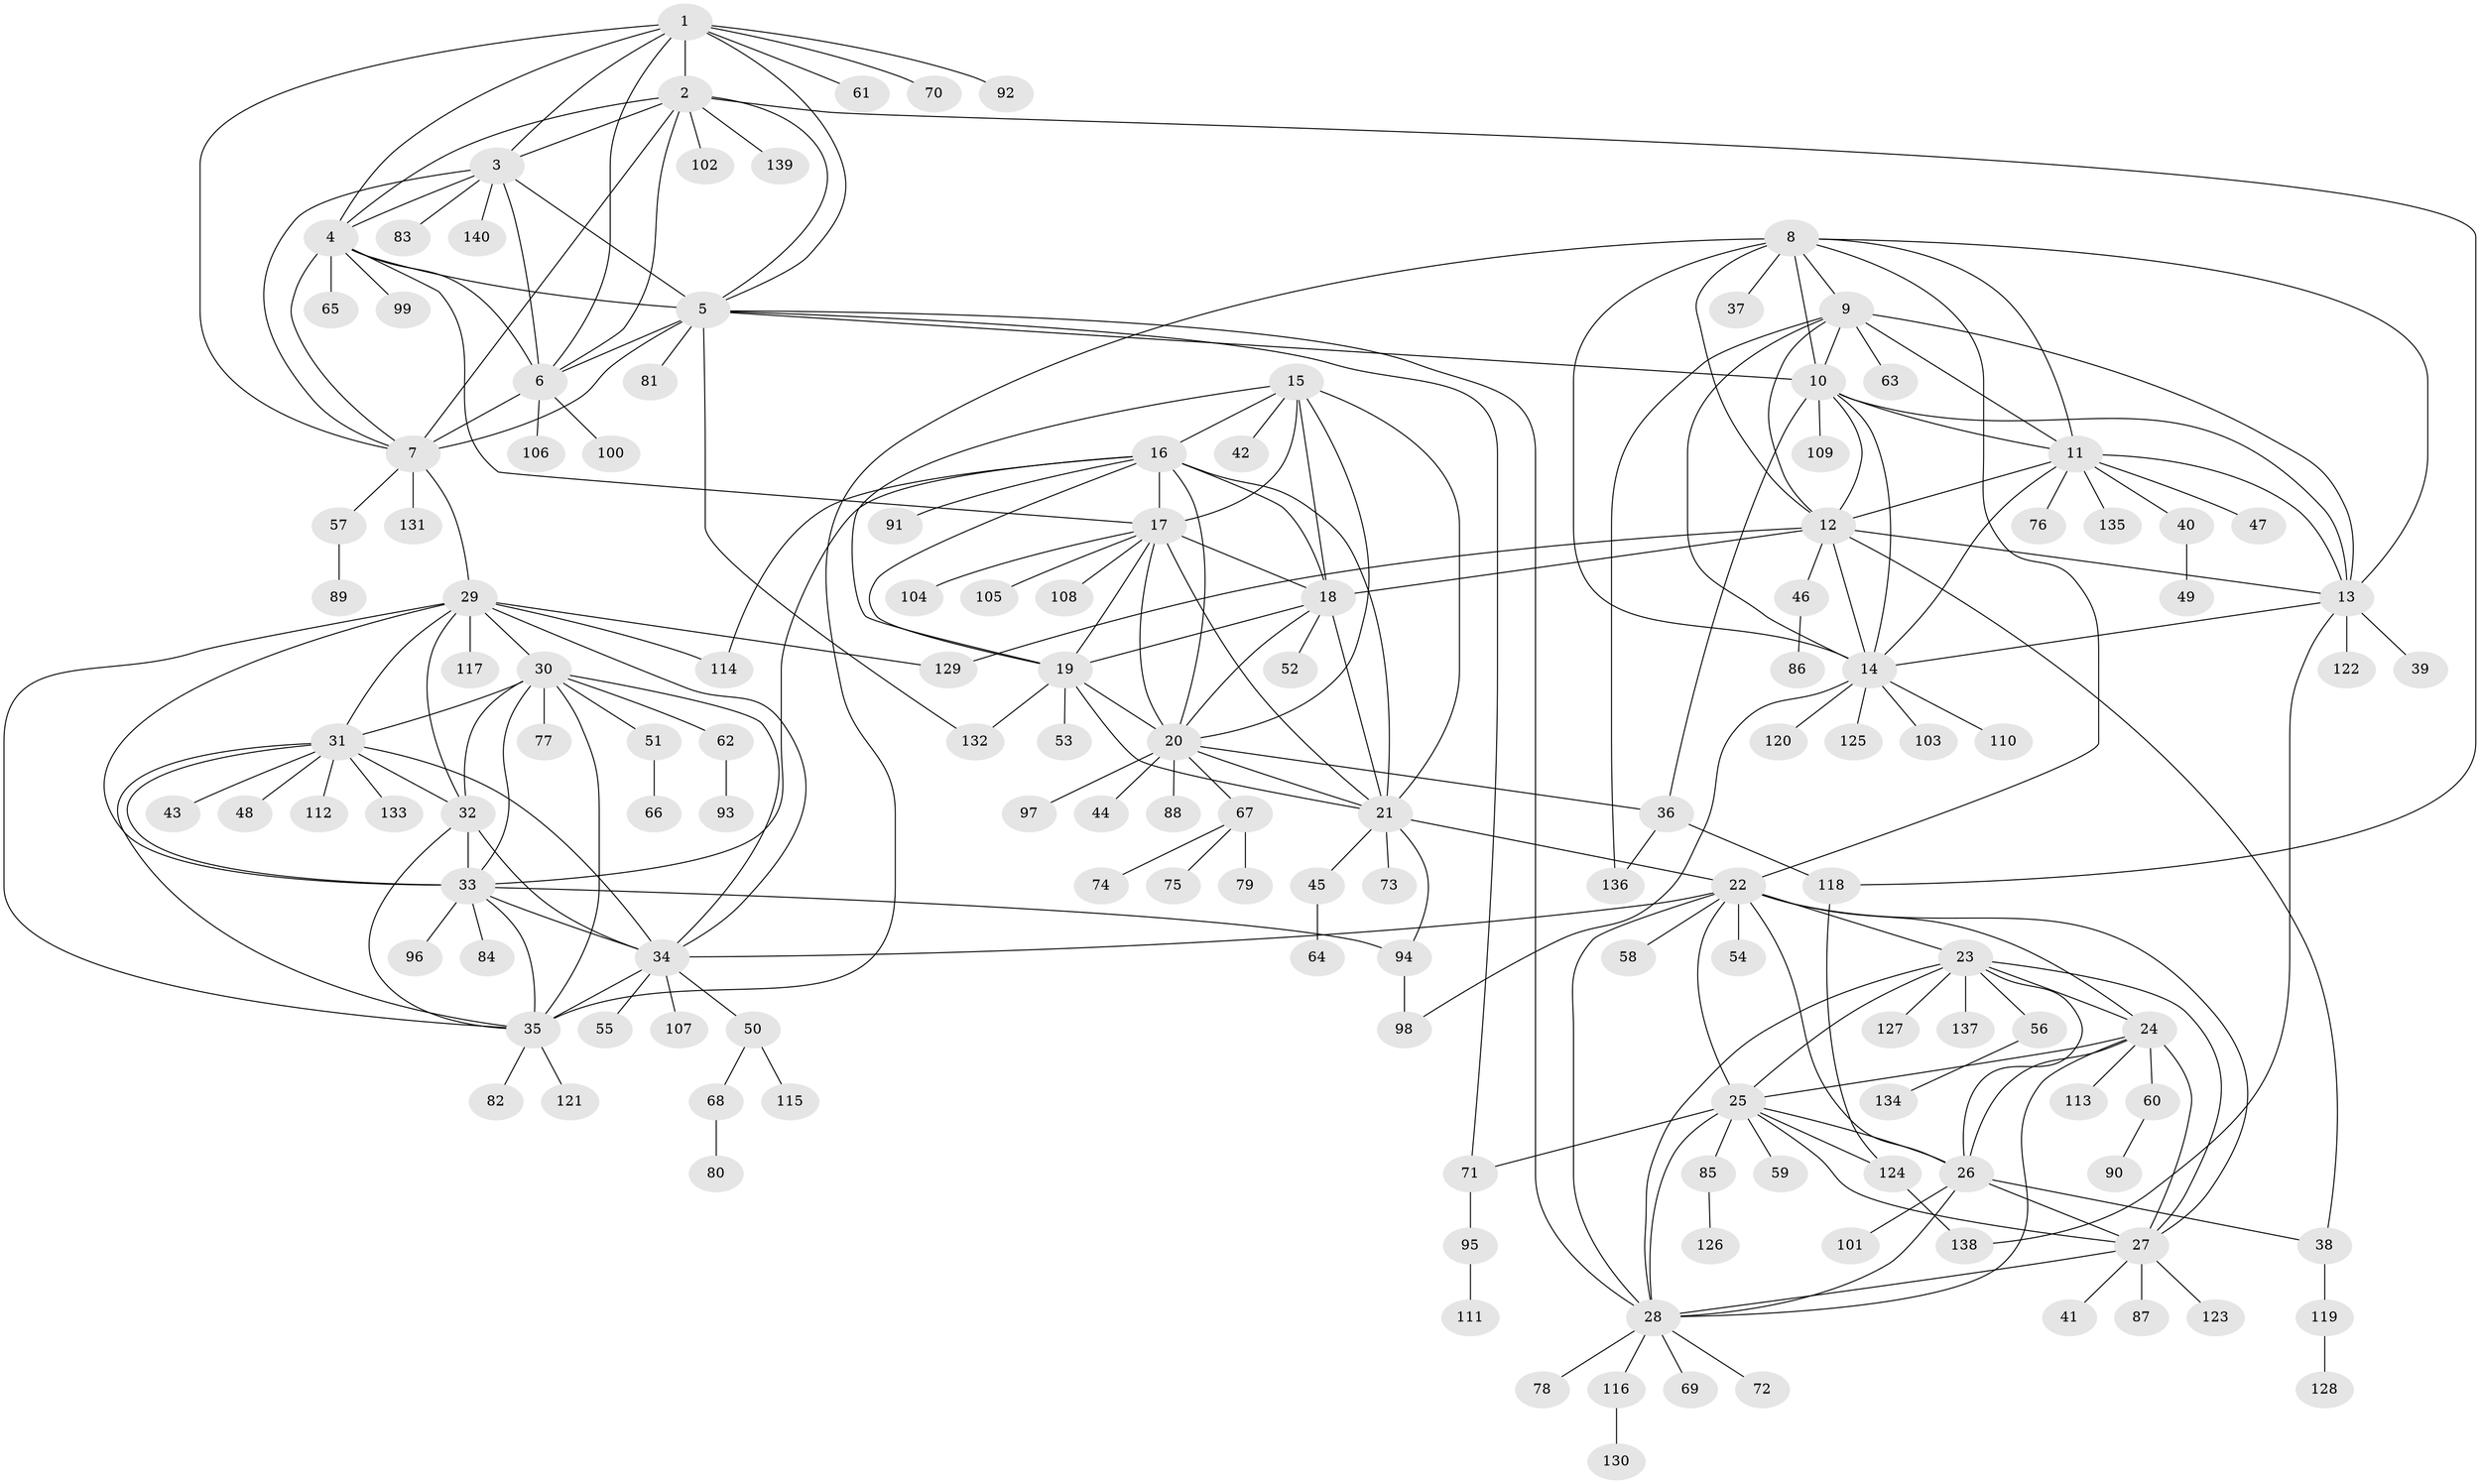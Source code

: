 // Generated by graph-tools (version 1.1) at 2025/55/03/09/25 04:55:10]
// undirected, 140 vertices, 232 edges
graph export_dot {
graph [start="1"]
  node [color=gray90,style=filled];
  1;
  2;
  3;
  4;
  5;
  6;
  7;
  8;
  9;
  10;
  11;
  12;
  13;
  14;
  15;
  16;
  17;
  18;
  19;
  20;
  21;
  22;
  23;
  24;
  25;
  26;
  27;
  28;
  29;
  30;
  31;
  32;
  33;
  34;
  35;
  36;
  37;
  38;
  39;
  40;
  41;
  42;
  43;
  44;
  45;
  46;
  47;
  48;
  49;
  50;
  51;
  52;
  53;
  54;
  55;
  56;
  57;
  58;
  59;
  60;
  61;
  62;
  63;
  64;
  65;
  66;
  67;
  68;
  69;
  70;
  71;
  72;
  73;
  74;
  75;
  76;
  77;
  78;
  79;
  80;
  81;
  82;
  83;
  84;
  85;
  86;
  87;
  88;
  89;
  90;
  91;
  92;
  93;
  94;
  95;
  96;
  97;
  98;
  99;
  100;
  101;
  102;
  103;
  104;
  105;
  106;
  107;
  108;
  109;
  110;
  111;
  112;
  113;
  114;
  115;
  116;
  117;
  118;
  119;
  120;
  121;
  122;
  123;
  124;
  125;
  126;
  127;
  128;
  129;
  130;
  131;
  132;
  133;
  134;
  135;
  136;
  137;
  138;
  139;
  140;
  1 -- 2;
  1 -- 3;
  1 -- 4;
  1 -- 5;
  1 -- 6;
  1 -- 7;
  1 -- 61;
  1 -- 70;
  1 -- 92;
  2 -- 3;
  2 -- 4;
  2 -- 5;
  2 -- 6;
  2 -- 7;
  2 -- 102;
  2 -- 118;
  2 -- 139;
  3 -- 4;
  3 -- 5;
  3 -- 6;
  3 -- 7;
  3 -- 83;
  3 -- 140;
  4 -- 5;
  4 -- 6;
  4 -- 7;
  4 -- 17;
  4 -- 65;
  4 -- 99;
  5 -- 6;
  5 -- 7;
  5 -- 10;
  5 -- 28;
  5 -- 71;
  5 -- 81;
  5 -- 132;
  6 -- 7;
  6 -- 100;
  6 -- 106;
  7 -- 29;
  7 -- 57;
  7 -- 131;
  8 -- 9;
  8 -- 10;
  8 -- 11;
  8 -- 12;
  8 -- 13;
  8 -- 14;
  8 -- 22;
  8 -- 35;
  8 -- 37;
  9 -- 10;
  9 -- 11;
  9 -- 12;
  9 -- 13;
  9 -- 14;
  9 -- 63;
  9 -- 136;
  10 -- 11;
  10 -- 12;
  10 -- 13;
  10 -- 14;
  10 -- 36;
  10 -- 109;
  11 -- 12;
  11 -- 13;
  11 -- 14;
  11 -- 40;
  11 -- 47;
  11 -- 76;
  11 -- 135;
  12 -- 13;
  12 -- 14;
  12 -- 18;
  12 -- 38;
  12 -- 46;
  12 -- 129;
  13 -- 14;
  13 -- 39;
  13 -- 122;
  13 -- 138;
  14 -- 98;
  14 -- 103;
  14 -- 110;
  14 -- 120;
  14 -- 125;
  15 -- 16;
  15 -- 17;
  15 -- 18;
  15 -- 19;
  15 -- 20;
  15 -- 21;
  15 -- 42;
  16 -- 17;
  16 -- 18;
  16 -- 19;
  16 -- 20;
  16 -- 21;
  16 -- 33;
  16 -- 91;
  16 -- 114;
  17 -- 18;
  17 -- 19;
  17 -- 20;
  17 -- 21;
  17 -- 104;
  17 -- 105;
  17 -- 108;
  18 -- 19;
  18 -- 20;
  18 -- 21;
  18 -- 52;
  19 -- 20;
  19 -- 21;
  19 -- 53;
  19 -- 132;
  20 -- 21;
  20 -- 36;
  20 -- 44;
  20 -- 67;
  20 -- 88;
  20 -- 97;
  21 -- 22;
  21 -- 45;
  21 -- 73;
  21 -- 94;
  22 -- 23;
  22 -- 24;
  22 -- 25;
  22 -- 26;
  22 -- 27;
  22 -- 28;
  22 -- 34;
  22 -- 54;
  22 -- 58;
  23 -- 24;
  23 -- 25;
  23 -- 26;
  23 -- 27;
  23 -- 28;
  23 -- 56;
  23 -- 127;
  23 -- 137;
  24 -- 25;
  24 -- 26;
  24 -- 27;
  24 -- 28;
  24 -- 60;
  24 -- 113;
  25 -- 26;
  25 -- 27;
  25 -- 28;
  25 -- 59;
  25 -- 71;
  25 -- 85;
  25 -- 124;
  26 -- 27;
  26 -- 28;
  26 -- 38;
  26 -- 101;
  27 -- 28;
  27 -- 41;
  27 -- 87;
  27 -- 123;
  28 -- 69;
  28 -- 72;
  28 -- 78;
  28 -- 116;
  29 -- 30;
  29 -- 31;
  29 -- 32;
  29 -- 33;
  29 -- 34;
  29 -- 35;
  29 -- 114;
  29 -- 117;
  29 -- 129;
  30 -- 31;
  30 -- 32;
  30 -- 33;
  30 -- 34;
  30 -- 35;
  30 -- 51;
  30 -- 62;
  30 -- 77;
  31 -- 32;
  31 -- 33;
  31 -- 34;
  31 -- 35;
  31 -- 43;
  31 -- 48;
  31 -- 112;
  31 -- 133;
  32 -- 33;
  32 -- 34;
  32 -- 35;
  33 -- 34;
  33 -- 35;
  33 -- 84;
  33 -- 94;
  33 -- 96;
  34 -- 35;
  34 -- 50;
  34 -- 55;
  34 -- 107;
  35 -- 82;
  35 -- 121;
  36 -- 118;
  36 -- 136;
  38 -- 119;
  40 -- 49;
  45 -- 64;
  46 -- 86;
  50 -- 68;
  50 -- 115;
  51 -- 66;
  56 -- 134;
  57 -- 89;
  60 -- 90;
  62 -- 93;
  67 -- 74;
  67 -- 75;
  67 -- 79;
  68 -- 80;
  71 -- 95;
  85 -- 126;
  94 -- 98;
  95 -- 111;
  116 -- 130;
  118 -- 124;
  119 -- 128;
  124 -- 138;
}
